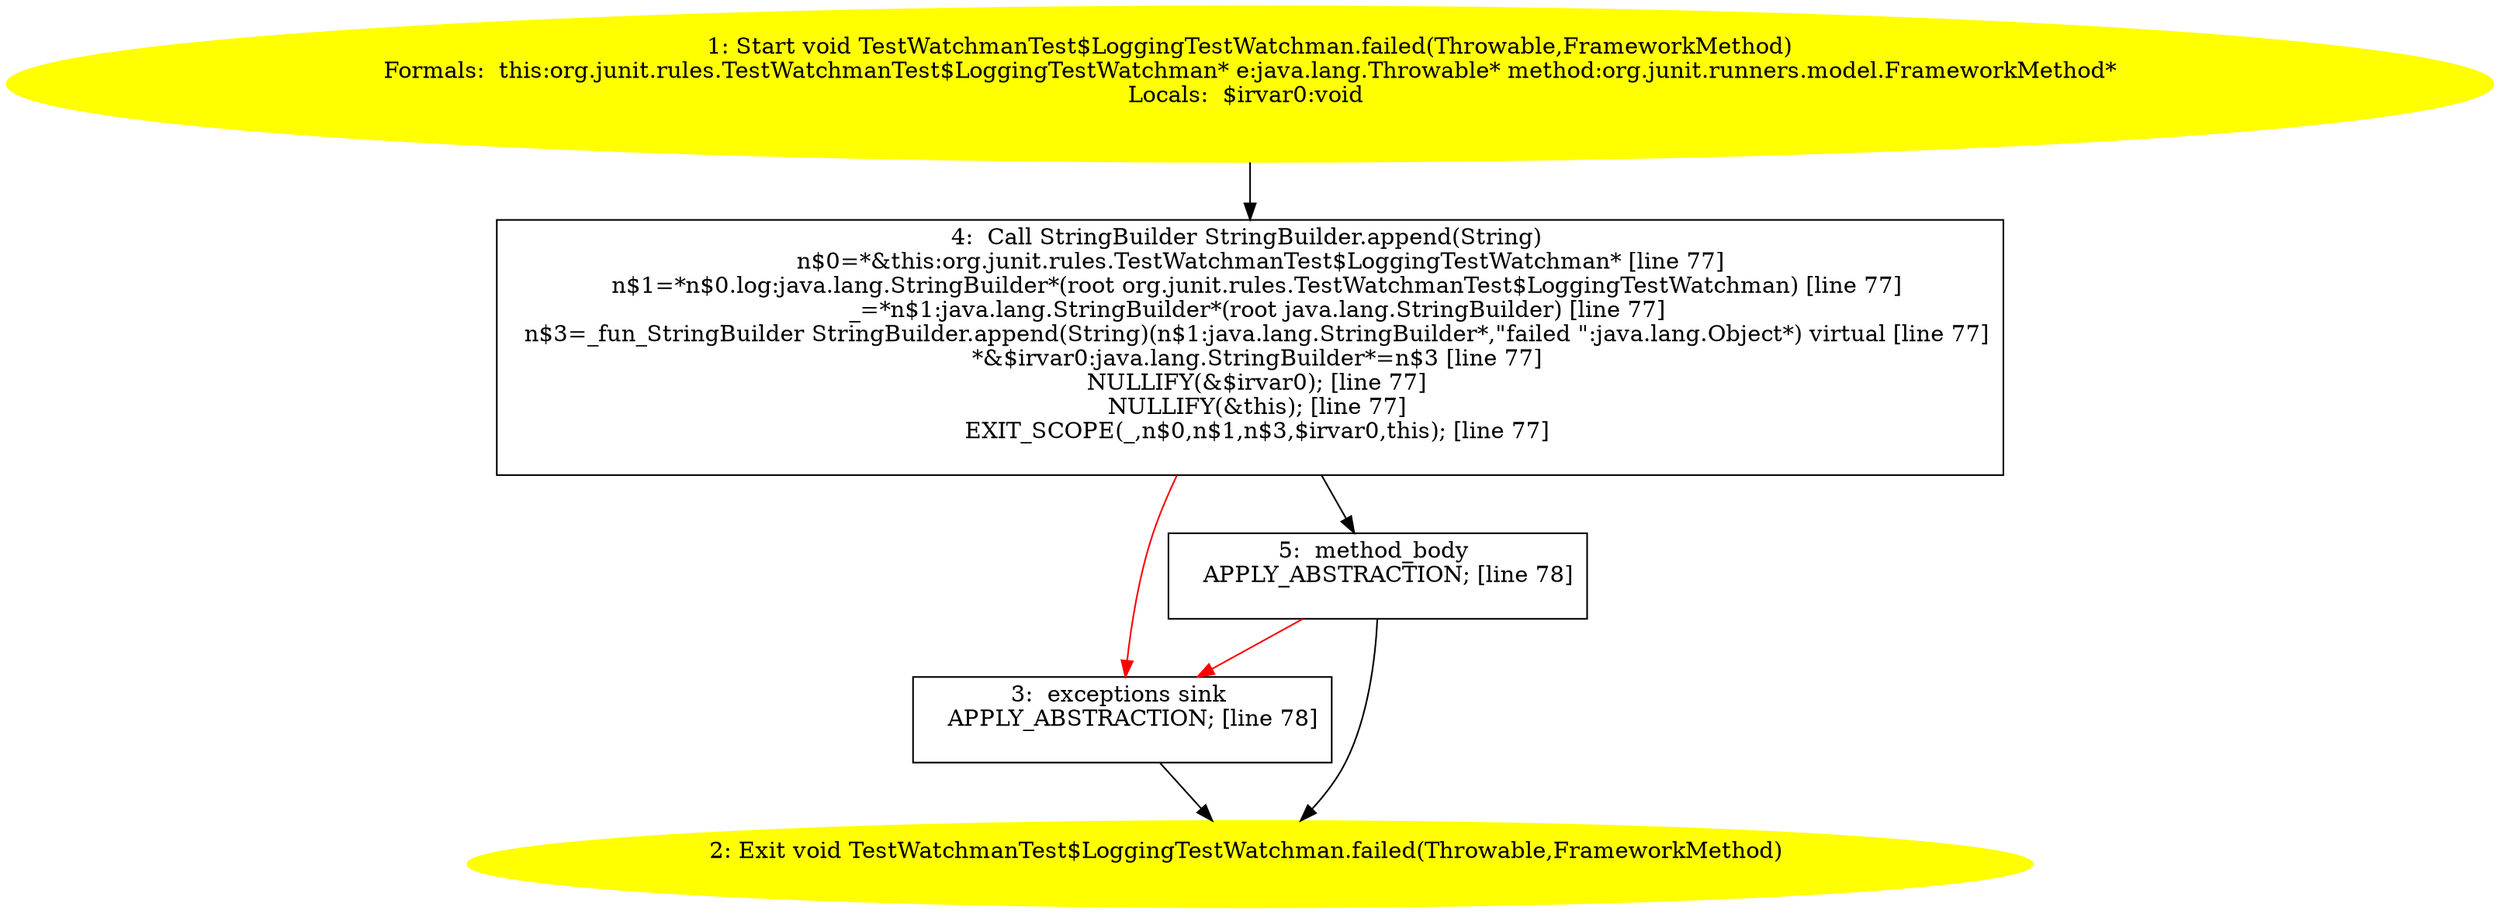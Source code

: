 /* @generated */
digraph cfg {
"org.junit.rules.TestWatchmanTest$LoggingTestWatchman.failed(java.lang.Throwable,org.junit.runners.mo.6b29a25f4713abf3a45f4f138dabe89e_1" [label="1: Start void TestWatchmanTest$LoggingTestWatchman.failed(Throwable,FrameworkMethod)\nFormals:  this:org.junit.rules.TestWatchmanTest$LoggingTestWatchman* e:java.lang.Throwable* method:org.junit.runners.model.FrameworkMethod*\nLocals:  $irvar0:void \n  " color=yellow style=filled]
	

	 "org.junit.rules.TestWatchmanTest$LoggingTestWatchman.failed(java.lang.Throwable,org.junit.runners.mo.6b29a25f4713abf3a45f4f138dabe89e_1" -> "org.junit.rules.TestWatchmanTest$LoggingTestWatchman.failed(java.lang.Throwable,org.junit.runners.mo.6b29a25f4713abf3a45f4f138dabe89e_4" ;
"org.junit.rules.TestWatchmanTest$LoggingTestWatchman.failed(java.lang.Throwable,org.junit.runners.mo.6b29a25f4713abf3a45f4f138dabe89e_2" [label="2: Exit void TestWatchmanTest$LoggingTestWatchman.failed(Throwable,FrameworkMethod) \n  " color=yellow style=filled]
	

"org.junit.rules.TestWatchmanTest$LoggingTestWatchman.failed(java.lang.Throwable,org.junit.runners.mo.6b29a25f4713abf3a45f4f138dabe89e_3" [label="3:  exceptions sink \n   APPLY_ABSTRACTION; [line 78]\n " shape="box"]
	

	 "org.junit.rules.TestWatchmanTest$LoggingTestWatchman.failed(java.lang.Throwable,org.junit.runners.mo.6b29a25f4713abf3a45f4f138dabe89e_3" -> "org.junit.rules.TestWatchmanTest$LoggingTestWatchman.failed(java.lang.Throwable,org.junit.runners.mo.6b29a25f4713abf3a45f4f138dabe89e_2" ;
"org.junit.rules.TestWatchmanTest$LoggingTestWatchman.failed(java.lang.Throwable,org.junit.runners.mo.6b29a25f4713abf3a45f4f138dabe89e_4" [label="4:  Call StringBuilder StringBuilder.append(String) \n   n$0=*&this:org.junit.rules.TestWatchmanTest$LoggingTestWatchman* [line 77]\n  n$1=*n$0.log:java.lang.StringBuilder*(root org.junit.rules.TestWatchmanTest$LoggingTestWatchman) [line 77]\n  _=*n$1:java.lang.StringBuilder*(root java.lang.StringBuilder) [line 77]\n  n$3=_fun_StringBuilder StringBuilder.append(String)(n$1:java.lang.StringBuilder*,\"failed \":java.lang.Object*) virtual [line 77]\n  *&$irvar0:java.lang.StringBuilder*=n$3 [line 77]\n  NULLIFY(&$irvar0); [line 77]\n  NULLIFY(&this); [line 77]\n  EXIT_SCOPE(_,n$0,n$1,n$3,$irvar0,this); [line 77]\n " shape="box"]
	

	 "org.junit.rules.TestWatchmanTest$LoggingTestWatchman.failed(java.lang.Throwable,org.junit.runners.mo.6b29a25f4713abf3a45f4f138dabe89e_4" -> "org.junit.rules.TestWatchmanTest$LoggingTestWatchman.failed(java.lang.Throwable,org.junit.runners.mo.6b29a25f4713abf3a45f4f138dabe89e_5" ;
	 "org.junit.rules.TestWatchmanTest$LoggingTestWatchman.failed(java.lang.Throwable,org.junit.runners.mo.6b29a25f4713abf3a45f4f138dabe89e_4" -> "org.junit.rules.TestWatchmanTest$LoggingTestWatchman.failed(java.lang.Throwable,org.junit.runners.mo.6b29a25f4713abf3a45f4f138dabe89e_3" [color="red" ];
"org.junit.rules.TestWatchmanTest$LoggingTestWatchman.failed(java.lang.Throwable,org.junit.runners.mo.6b29a25f4713abf3a45f4f138dabe89e_5" [label="5:  method_body \n   APPLY_ABSTRACTION; [line 78]\n " shape="box"]
	

	 "org.junit.rules.TestWatchmanTest$LoggingTestWatchman.failed(java.lang.Throwable,org.junit.runners.mo.6b29a25f4713abf3a45f4f138dabe89e_5" -> "org.junit.rules.TestWatchmanTest$LoggingTestWatchman.failed(java.lang.Throwable,org.junit.runners.mo.6b29a25f4713abf3a45f4f138dabe89e_2" ;
	 "org.junit.rules.TestWatchmanTest$LoggingTestWatchman.failed(java.lang.Throwable,org.junit.runners.mo.6b29a25f4713abf3a45f4f138dabe89e_5" -> "org.junit.rules.TestWatchmanTest$LoggingTestWatchman.failed(java.lang.Throwable,org.junit.runners.mo.6b29a25f4713abf3a45f4f138dabe89e_3" [color="red" ];
}

